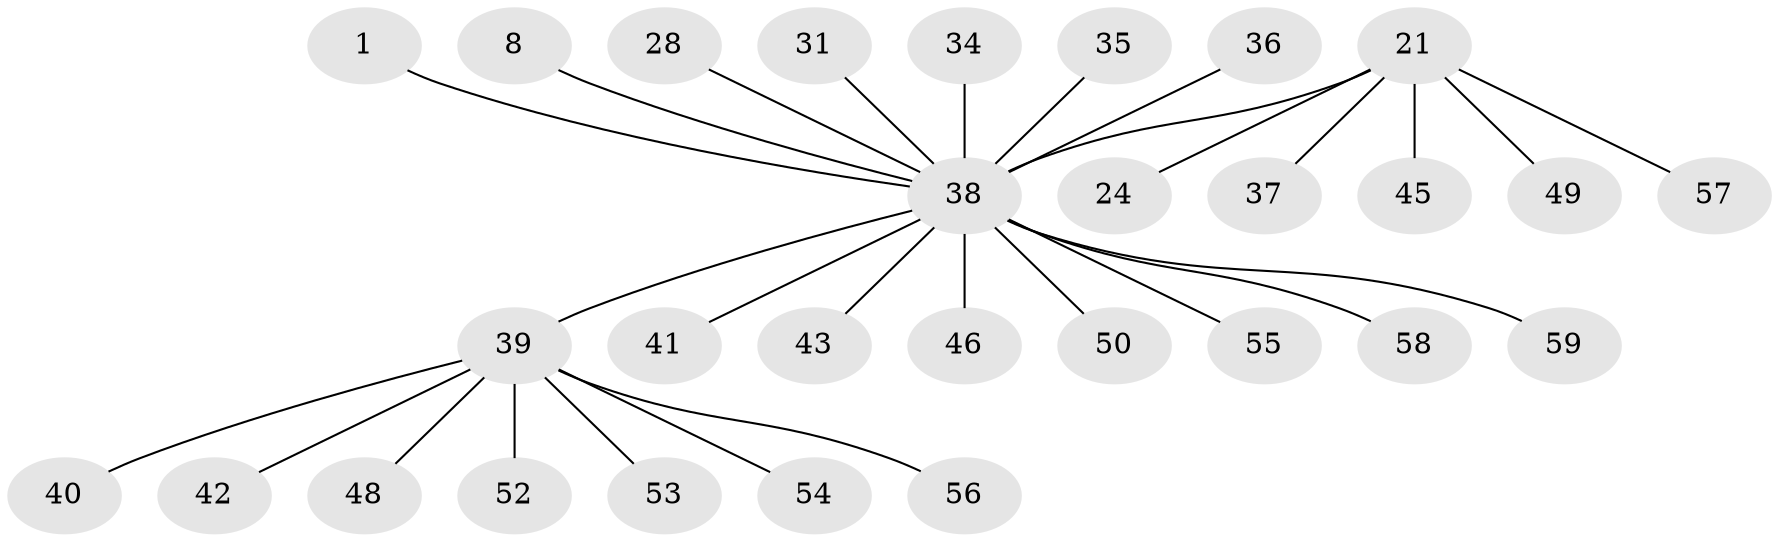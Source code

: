 // original degree distribution, {1: 0.6271186440677966, 18: 0.01694915254237288, 5: 0.01694915254237288, 2: 0.1694915254237288, 6: 0.01694915254237288, 7: 0.01694915254237288, 3: 0.0847457627118644, 4: 0.05084745762711865}
// Generated by graph-tools (version 1.1) at 2025/48/03/09/25 04:48:19]
// undirected, 29 vertices, 28 edges
graph export_dot {
graph [start="1"]
  node [color=gray90,style=filled];
  1;
  8;
  21 [super="+4+17+12"];
  24;
  28;
  31;
  34;
  35;
  36;
  37;
  38 [super="+2"];
  39 [super="+5+10+22+19+27+32+33"];
  40 [super="+30"];
  41;
  42;
  43;
  45;
  46 [super="+44"];
  48;
  49;
  50;
  52;
  53;
  54;
  55 [super="+25"];
  56 [super="+51"];
  57;
  58 [super="+47"];
  59;
  1 -- 38;
  8 -- 38;
  21 -- 57;
  21 -- 38 [weight=2];
  21 -- 24;
  21 -- 45;
  21 -- 49;
  21 -- 37;
  28 -- 38;
  31 -- 38;
  34 -- 38;
  35 -- 38;
  36 -- 38;
  38 -- 59;
  38 -- 41;
  38 -- 43;
  38 -- 50;
  38 -- 39 [weight=2];
  38 -- 55;
  38 -- 46;
  38 -- 58;
  39 -- 42;
  39 -- 52;
  39 -- 48;
  39 -- 53;
  39 -- 54;
  39 -- 40;
  39 -- 56;
}
